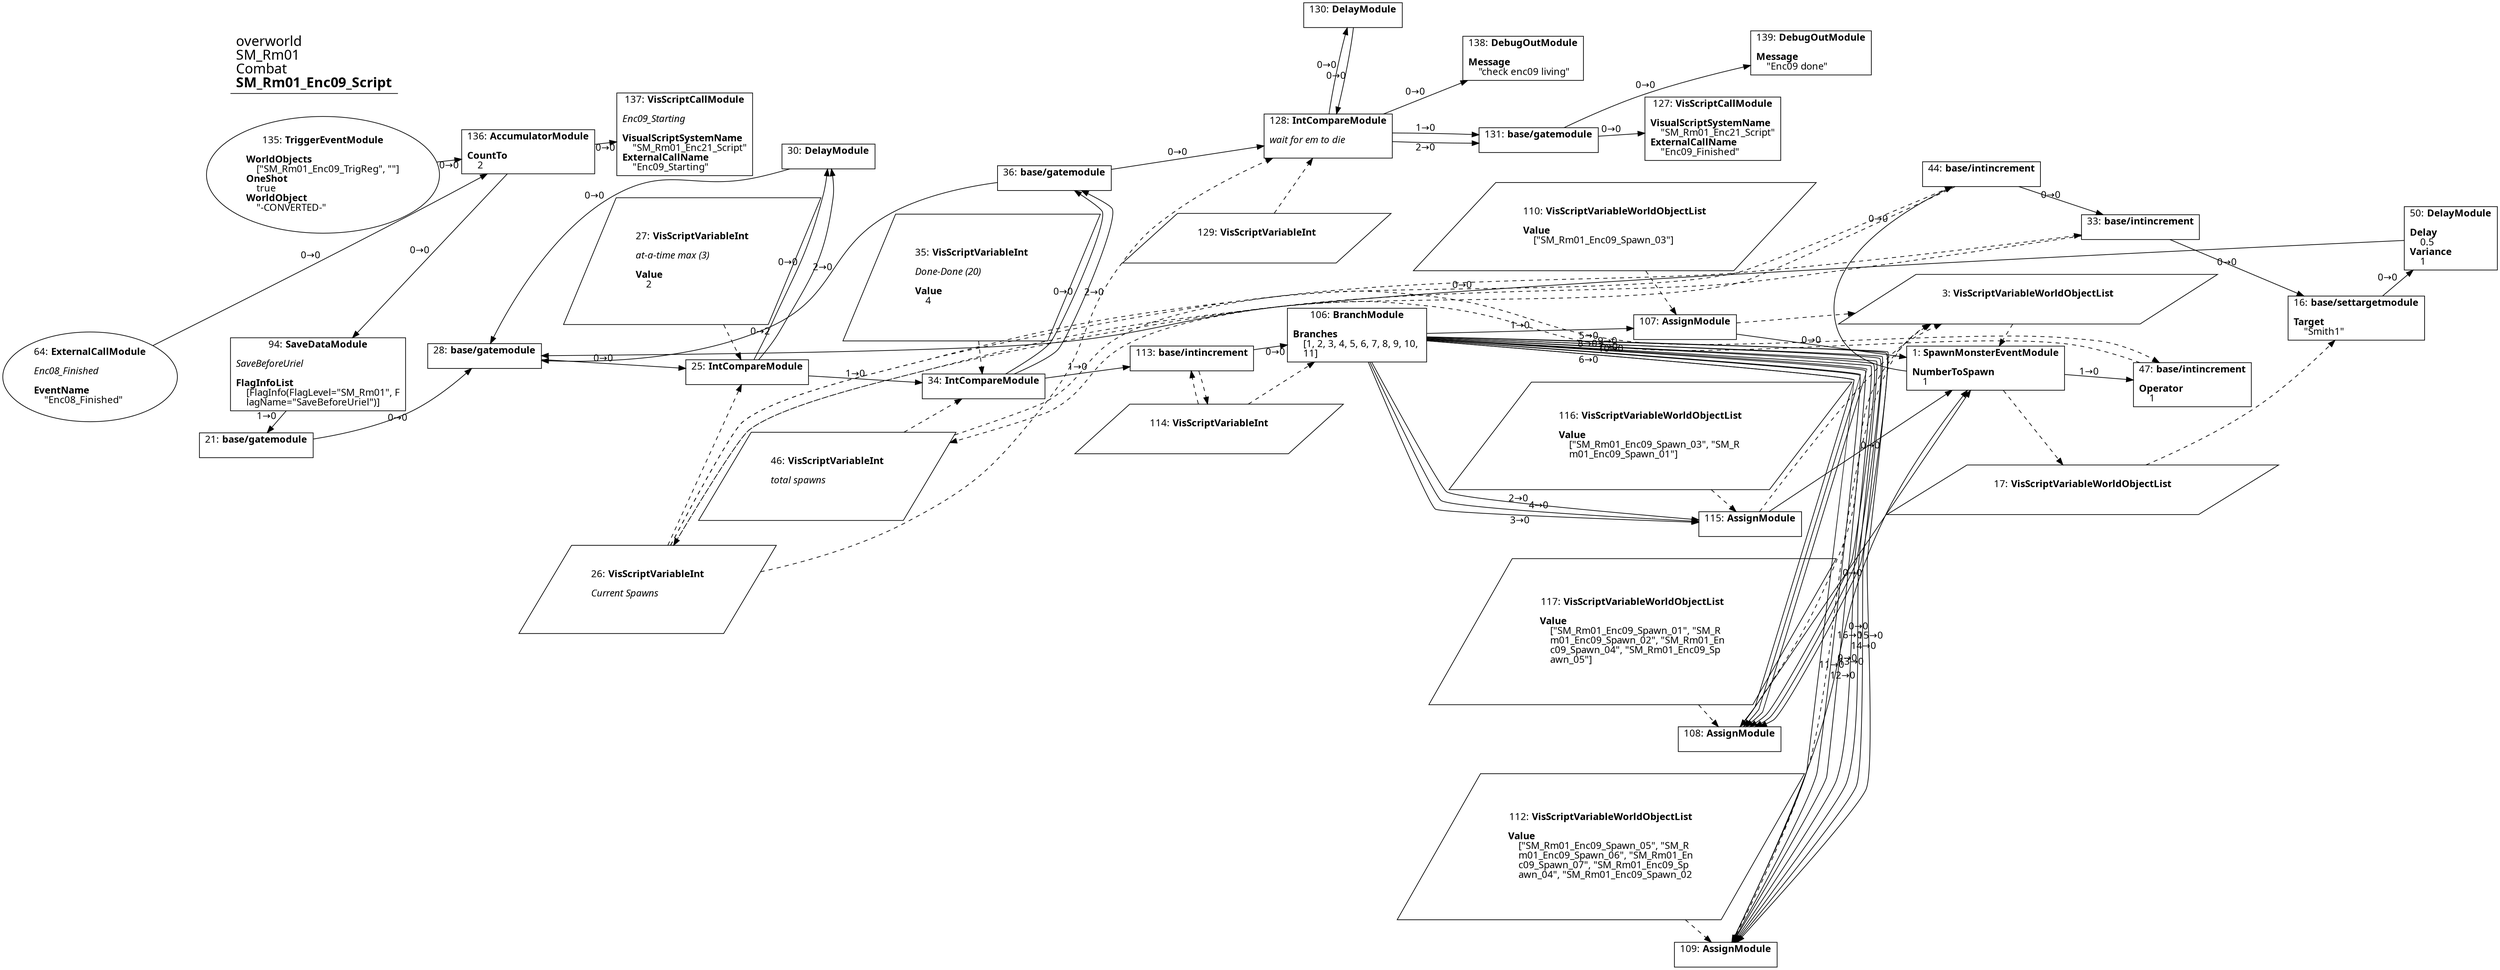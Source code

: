 digraph {
    layout = fdp;
    overlap = prism;
    sep = "+16";
    splines = spline;

    node [ shape = box ];

    graph [ fontname = "Segoe UI" ];
    node [ fontname = "Segoe UI" ];
    edge [ fontname = "Segoe UI" ];

    1 [ label = <1: <b>SpawnMonsterEventModule</b><br/><br/><b>NumberToSpawn</b><br align="left"/>    1<br align="left"/>> ];
    1 [ pos = "1.769,-0.023000002!" ];
    1 -> 47 [ label = "1→0" ];
    1 -> 44 [ label = "0→0" ];
    1 -> 17 [ style = dashed ];
    3 -> 1 [ style = dashed ];

    3 [ label = <3: <b>VisScriptVariableWorldObjectList</b><br/><br/>> ];
    3 [ shape = parallelogram ]
    3 [ pos = "1.771,0.042000003!" ];

    16 [ label = <16: <b>base/settargetmodule</b><br/><br/><b>Target</b><br align="left"/>    &quot;Smith1&quot;<br align="left"/>> ];
    16 [ pos = "2.4420002,0.053000003!" ];
    16 -> 50 [ label = "0→0" ];
    17 -> 16 [ style = dashed ];

    17 [ label = <17: <b>VisScriptVariableWorldObjectList</b><br/><br/>> ];
    17 [ shape = parallelogram ]
    17 [ pos = "1.7720001,-0.24200001!" ];

    21 [ label = <21: <b>base/gatemodule</b><br/><br/>> ];
    21 [ pos = "-0.215,-0.003!" ];
    21 -> 28 [ label = "0→0" ];

    25 [ label = <25: <b>IntCompareModule</b><br/><br/>> ];
    25 [ pos = "0.34,0.027!" ];
    25 -> 30 [ label = "0→0" ];
    25 -> 30 [ label = "2→0" ];
    25 -> 34 [ label = "1→0" ];
    26 -> 25 [ style = dashed ];
    27 -> 25 [ style = dashed ];

    26 [ label = <26: <b>VisScriptVariableInt</b><br/><br/><i>Current Spawns<br align="left"/></i><br align="left"/>> ];
    26 [ shape = parallelogram ]
    26 [ pos = "0.286,-0.35500002!" ];

    27 [ label = <27: <b>VisScriptVariableInt</b><br/><br/><i>at-a-time max (3)<br align="left"/></i><br align="left"/><b>Value</b><br align="left"/>    2<br align="left"/>> ];
    27 [ shape = parallelogram ]
    27 [ pos = "0.319,0.093!" ];

    28 [ label = <28: <b>base/gatemodule</b><br/><br/>> ];
    28 [ pos = "0.117000006,0.029000001!" ];
    28 -> 25 [ label = "0→0" ];

    30 [ label = <30: <b>DelayModule</b><br/><br/>> ];
    30 [ pos = "0.33600003,0.29000002!" ];
    30 -> 28 [ label = "0→0" ];

    33 [ label = <33: <b>base/intincrement</b><br/><br/>> ];
    33 [ pos = "2.1820002,0.24900001!" ];
    33 -> 16 [ label = "0→0" ];
    46 -> 33 [ style = dashed ];
    33 -> 46 [ style = dashed ];

    34 [ label = <34: <b>IntCompareModule</b><br/><br/>> ];
    34 [ pos = "0.568,0.013!" ];
    34 -> 36 [ label = "0→0" ];
    34 -> 36 [ label = "2→0" ];
    34 -> 113 [ label = "1→0" ];
    35 -> 34 [ style = dashed ];
    46 -> 34 [ style = dashed ];

    35 [ label = <35: <b>VisScriptVariableInt</b><br/><br/><i>Done-Done (20)<br align="left"/></i><br align="left"/><b>Value</b><br align="left"/>    4<br align="left"/>> ];
    35 [ shape = parallelogram ]
    35 [ pos = "0.537,0.091000006!" ];

    36 [ label = <36: <b>base/gatemodule</b><br/><br/>> ];
    36 [ pos = "0.85,0.33200002!" ];
    36 -> 28 [ label = "0→2" ];
    36 -> 128 [ label = "0→0" ];

    44 [ label = <44: <b>base/intincrement</b><br/><br/>> ];
    44 [ pos = "1.9210001,0.314!" ];
    44 -> 33 [ label = "0→0" ];
    26 -> 44 [ style = dashed ];
    44 -> 26 [ style = dashed ];

    46 [ label = <46: <b>VisScriptVariableInt</b><br/><br/><i>total spawns<br align="left"/></i><br align="left"/>> ];
    46 [ shape = parallelogram ]
    46 [ pos = "0.47700003,-0.19800001!" ];

    47 [ label = <47: <b>base/intincrement</b><br/><br/><b>Operator</b><br align="left"/>    1<br align="left"/>> ];
    47 [ pos = "2.13,-0.082!" ];
    26 -> 47 [ style = dashed ];
    47 -> 26 [ style = dashed ];

    50 [ label = <50: <b>DelayModule</b><br/><br/><b>Delay</b><br align="left"/>    0.5<br align="left"/><b>Variance</b><br align="left"/>    1<br align="left"/>> ];
    50 [ pos = "2.624,0.25100002!" ];
    50 -> 28 [ label = "0→0" ];

    64 [ label = <64: <b>ExternalCallModule</b><br/><br/><i>Enc08_Finished<br align="left"/></i><br align="left"/><b>EventName</b><br align="left"/>    &quot;Enc08_Finished&quot;<br align="left"/>> ];
    64 [ shape = oval ]
    64 [ pos = "-0.99000007,0.042000003!" ];
    64 -> 136 [ label = "0→0" ];

    94 [ label = <94: <b>SaveDataModule</b><br/><br/><i>SaveBeforeUriel<br align="left"/></i><br align="left"/><b>FlagInfoList</b><br align="left"/>    [FlagInfo(FlagLevel=&quot;SM_Rm01&quot;, F<br align="left"/>    lagName=&quot;SaveBeforeUriel&quot;)]<br align="left"/>> ];
    94 [ pos = "-0.467,0.020000001!" ];
    94 -> 21 [ label = "1→0" ];

    106 [ label = <106: <b>BranchModule</b><br/><br/><b>Branches</b><br align="left"/>    [1, 2, 3, 4, 5, 6, 7, 8, 9, 10, <br align="left"/>    11]<br align="left"/>> ];
    106 [ pos = "1.2770001,0.020000001!" ];
    106 -> 109 [ label = "0→0" ];
    106 -> 107 [ label = "1→0" ];
    106 -> 115 [ label = "2→0" ];
    106 -> 115 [ label = "3→0" ];
    106 -> 115 [ label = "4→0" ];
    106 -> 108 [ label = "5→0" ];
    106 -> 108 [ label = "6→0" ];
    106 -> 108 [ label = "7→0" ];
    106 -> 108 [ label = "8→0" ];
    106 -> 108 [ label = "9→0" ];
    106 -> 108 [ label = "10→0" ];
    106 -> 109 [ label = "11→0" ];
    106 -> 109 [ label = "12→0" ];
    106 -> 109 [ label = "13→0" ];
    106 -> 109 [ label = "14→0" ];
    106 -> 109 [ label = "15→0" ];
    106 -> 109 [ label = "16→0" ];
    114 -> 106 [ style = dashed ];

    107 [ label = <107: <b>AssignModule</b><br/><br/>> ];
    107 [ pos = "1.496,-0.019000001!" ];
    107 -> 1 [ label = "0→0" ];
    110 -> 107 [ style = dashed ];
    107 -> 3 [ style = dashed ];

    108 [ label = <108: <b>AssignModule</b><br/><br/>> ];
    108 [ pos = "1.5120001,-0.49!" ];
    108 -> 1 [ label = "0→0" ];
    108 -> 3 [ style = dashed ];
    117 -> 108 [ style = dashed ];

    109 [ label = <109: <b>AssignModule</b><br/><br/>> ];
    109 [ pos = "1.5070001,-0.712!" ];
    109 -> 1 [ label = "0→0" ];
    112 -> 109 [ style = dashed ];
    109 -> 3 [ style = dashed ];

    110 [ label = <110: <b>VisScriptVariableWorldObjectList</b><br/><br/><b>Value</b><br align="left"/>    [&quot;SM_Rm01_Enc09_Spawn_03&quot;]<br align="left"/>> ];
    110 [ shape = parallelogram ]
    110 [ pos = "1.437,0.032!" ];

    112 [ label = <112: <b>VisScriptVariableWorldObjectList</b><br/><br/><b>Value</b><br align="left"/>    [&quot;SM_Rm01_Enc09_Spawn_05&quot;, &quot;SM_R<br align="left"/>    m01_Enc09_Spawn_06&quot;, &quot;SM_Rm01_En<br align="left"/>    c09_Spawn_07&quot;, &quot;SM_Rm01_Enc09_Sp<br align="left"/>    awn_04&quot;, &quot;SM_Rm01_Enc09_Spawn_02<br align="left"/>> ];
    112 [ shape = parallelogram ]
    112 [ pos = "1.4510001,-0.65500003!" ];

    113 [ label = <113: <b>base/intincrement</b><br/><br/>> ];
    113 [ pos = "1.0530001,0.019000001!" ];
    113 -> 106 [ label = "0→0" ];
    114 -> 113 [ style = dashed ];
    113 -> 114 [ style = dashed ];

    114 [ label = <114: <b>VisScriptVariableInt</b><br/><br/>> ];
    114 [ shape = parallelogram ]
    114 [ pos = "1.064,-0.120000005!" ];

    115 [ label = <115: <b>AssignModule</b><br/><br/>> ];
    115 [ pos = "1.521,-0.259!" ];
    115 -> 1 [ label = "0→0" ];
    116 -> 115 [ style = dashed ];
    115 -> 3 [ style = dashed ];

    116 [ label = <116: <b>VisScriptVariableWorldObjectList</b><br/><br/><b>Value</b><br align="left"/>    [&quot;SM_Rm01_Enc09_Spawn_03&quot;, &quot;SM_R<br align="left"/>    m01_Enc09_Spawn_01&quot;]<br align="left"/>> ];
    116 [ shape = parallelogram ]
    116 [ pos = "1.462,-0.208!" ];

    117 [ label = <117: <b>VisScriptVariableWorldObjectList</b><br/><br/><b>Value</b><br align="left"/>    [&quot;SM_Rm01_Enc09_Spawn_01&quot;, &quot;SM_R<br align="left"/>    m01_Enc09_Spawn_02&quot;, &quot;SM_Rm01_En<br align="left"/>    c09_Spawn_04&quot;, &quot;SM_Rm01_Enc09_Sp<br align="left"/>    awn_05&quot;]<br align="left"/>> ];
    117 [ shape = parallelogram ]
    117 [ pos = "1.46,-0.43!" ];

    127 [ label = <127: <b>VisScriptCallModule</b><br/><br/><b>VisualScriptSystemName</b><br align="left"/>    &quot;SM_Rm01_Enc21_Script&quot;<br align="left"/><b>ExternalCallName</b><br align="left"/>    &quot;Enc09_Finished&quot;<br align="left"/>> ];
    127 [ pos = "1.5610001,0.34600002!" ];

    128 [ label = <128: <b>IntCompareModule</b><br/><br/><i>wait for em to die<br align="left"/></i><br align="left"/>> ];
    128 [ pos = "1.1350001,0.38900003!" ];
    128 -> 130 [ label = "0→0" ];
    128 -> 131 [ label = "1→0" ];
    128 -> 131 [ label = "2→0" ];
    128 -> 138 [ label = "0→0" ];
    129 -> 128 [ style = dashed ];
    26 -> 128 [ style = dashed ];

    129 [ label = <129: <b>VisScriptVariableInt</b><br/><br/>> ];
    129 [ shape = parallelogram ]
    129 [ pos = "1.1350001,0.16800001!" ];

    130 [ label = <130: <b>DelayModule</b><br/><br/>> ];
    130 [ pos = "1.144,0.61200005!" ];
    130 -> 128 [ label = "0→0" ];

    131 [ label = <131: <b>base/gatemodule</b><br/><br/>> ];
    131 [ pos = "1.3570001,0.35200003!" ];
    131 -> 127 [ label = "0→0" ];
    131 -> 139 [ label = "0→0" ];

    135 [ label = <135: <b>TriggerEventModule</b><br/><br/><b>WorldObjects</b><br align="left"/>    [&quot;SM_Rm01_Enc09_TrigReg&quot;, &quot;&quot;]<br align="left"/><b>OneShot</b><br align="left"/>    true<br align="left"/><b>WorldObject</b><br align="left"/>    &quot;-CONVERTED-&quot;<br align="left"/>> ];
    135 [ shape = oval ]
    135 [ pos = "-0.99600005,0.41000003!" ];
    135 -> 136 [ label = "0→0" ];

    136 [ label = <136: <b>AccumulatorModule</b><br/><br/><b>CountTo</b><br align="left"/>    2<br align="left"/>> ];
    136 [ pos = "-0.624,0.38000003!" ];
    136 -> 94 [ label = "0→0" ];
    136 -> 137 [ label = "0→0" ];

    137 [ label = <137: <b>VisScriptCallModule</b><br/><br/><i>Enc09_Starting<br align="left"/></i><br align="left"/><b>VisualScriptSystemName</b><br align="left"/>    &quot;SM_Rm01_Enc21_Script&quot;<br align="left"/><b>ExternalCallName</b><br align="left"/>    &quot;Enc09_Starting&quot;<br align="left"/>> ];
    137 [ pos = "-0.33100003,0.36100003!" ];

    138 [ label = <138: <b>DebugOutModule</b><br/><br/><b>Message</b><br align="left"/>    &quot;check enc09 living&quot;<br align="left"/>> ];
    138 [ pos = "1.36,0.517!" ];

    139 [ label = <139: <b>DebugOutModule</b><br/><br/><b>Message</b><br align="left"/>    &quot;Enc09 done&quot;<br align="left"/>> ];
    139 [ pos = "1.6610001,0.46!" ];

    title [ pos = "-0.99700004,0.61300004!" ];
    title [ shape = underline ];
    title [ label = <<font point-size="20">overworld<br align="left"/>SM_Rm01<br align="left"/>Combat<br align="left"/><b>SM_Rm01_Enc09_Script</b><br align="left"/></font>> ];
}
